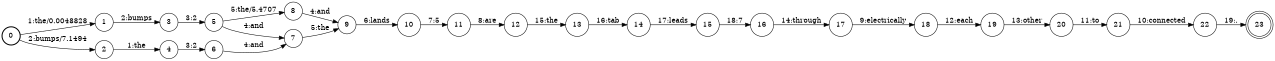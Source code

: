 digraph FST {
rankdir = LR;
size = "8.5,11";
label = "";
center = 1;
orientation = Portrait;
ranksep = "0.4";
nodesep = "0.25";
0 [label = "0", shape = circle, style = bold, fontsize = 14]
	0 -> 1 [label = "1:the/0.0048828", fontsize = 14];
	0 -> 2 [label = "2:bumps/7.1494", fontsize = 14];
1 [label = "1", shape = circle, style = solid, fontsize = 14]
	1 -> 3 [label = "2:bumps", fontsize = 14];
2 [label = "2", shape = circle, style = solid, fontsize = 14]
	2 -> 4 [label = "1:the", fontsize = 14];
3 [label = "3", shape = circle, style = solid, fontsize = 14]
	3 -> 5 [label = "3:2", fontsize = 14];
4 [label = "4", shape = circle, style = solid, fontsize = 14]
	4 -> 6 [label = "3:2", fontsize = 14];
5 [label = "5", shape = circle, style = solid, fontsize = 14]
	5 -> 8 [label = "5:the/5.4707", fontsize = 14];
	5 -> 7 [label = "4:and", fontsize = 14];
6 [label = "6", shape = circle, style = solid, fontsize = 14]
	6 -> 7 [label = "4:and", fontsize = 14];
7 [label = "7", shape = circle, style = solid, fontsize = 14]
	7 -> 9 [label = "5:the", fontsize = 14];
8 [label = "8", shape = circle, style = solid, fontsize = 14]
	8 -> 9 [label = "4:and", fontsize = 14];
9 [label = "9", shape = circle, style = solid, fontsize = 14]
	9 -> 10 [label = "6:lands", fontsize = 14];
10 [label = "10", shape = circle, style = solid, fontsize = 14]
	10 -> 11 [label = "7:5", fontsize = 14];
11 [label = "11", shape = circle, style = solid, fontsize = 14]
	11 -> 12 [label = "8:are", fontsize = 14];
12 [label = "12", shape = circle, style = solid, fontsize = 14]
	12 -> 13 [label = "15:the", fontsize = 14];
13 [label = "13", shape = circle, style = solid, fontsize = 14]
	13 -> 14 [label = "16:tab", fontsize = 14];
14 [label = "14", shape = circle, style = solid, fontsize = 14]
	14 -> 15 [label = "17:leads", fontsize = 14];
15 [label = "15", shape = circle, style = solid, fontsize = 14]
	15 -> 16 [label = "18:7", fontsize = 14];
16 [label = "16", shape = circle, style = solid, fontsize = 14]
	16 -> 17 [label = "14:through", fontsize = 14];
17 [label = "17", shape = circle, style = solid, fontsize = 14]
	17 -> 18 [label = "9:electrically", fontsize = 14];
18 [label = "18", shape = circle, style = solid, fontsize = 14]
	18 -> 19 [label = "12:each", fontsize = 14];
19 [label = "19", shape = circle, style = solid, fontsize = 14]
	19 -> 20 [label = "13:other", fontsize = 14];
20 [label = "20", shape = circle, style = solid, fontsize = 14]
	20 -> 21 [label = "11:to", fontsize = 14];
21 [label = "21", shape = circle, style = solid, fontsize = 14]
	21 -> 22 [label = "10:connected", fontsize = 14];
22 [label = "22", shape = circle, style = solid, fontsize = 14]
	22 -> 23 [label = "19:.", fontsize = 14];
23 [label = "23", shape = doublecircle, style = solid, fontsize = 14]
}
